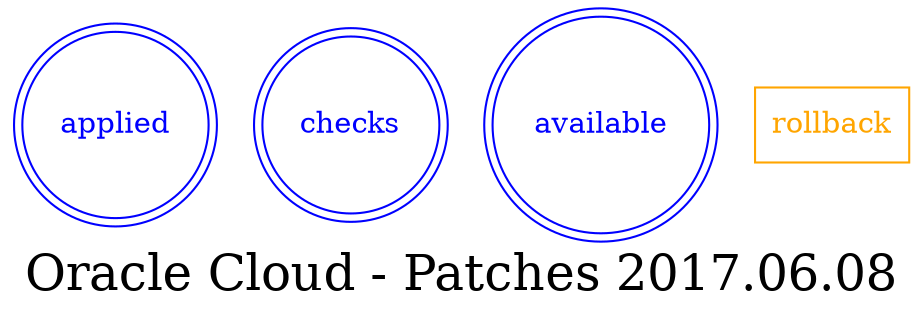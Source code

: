 digraph LexiconGraph {
graph[label="Oracle Cloud - Patches 2017.06.08", fontsize=24]
splines=true
"applied" [color=blue, fontcolor=blue, shape=doublecircle]
"checks" [color=blue, fontcolor=blue, shape=doublecircle]
"available" [color=blue, fontcolor=blue, shape=doublecircle]
"rollback" [color=orange, fontcolor=orange, shape=box]
}
